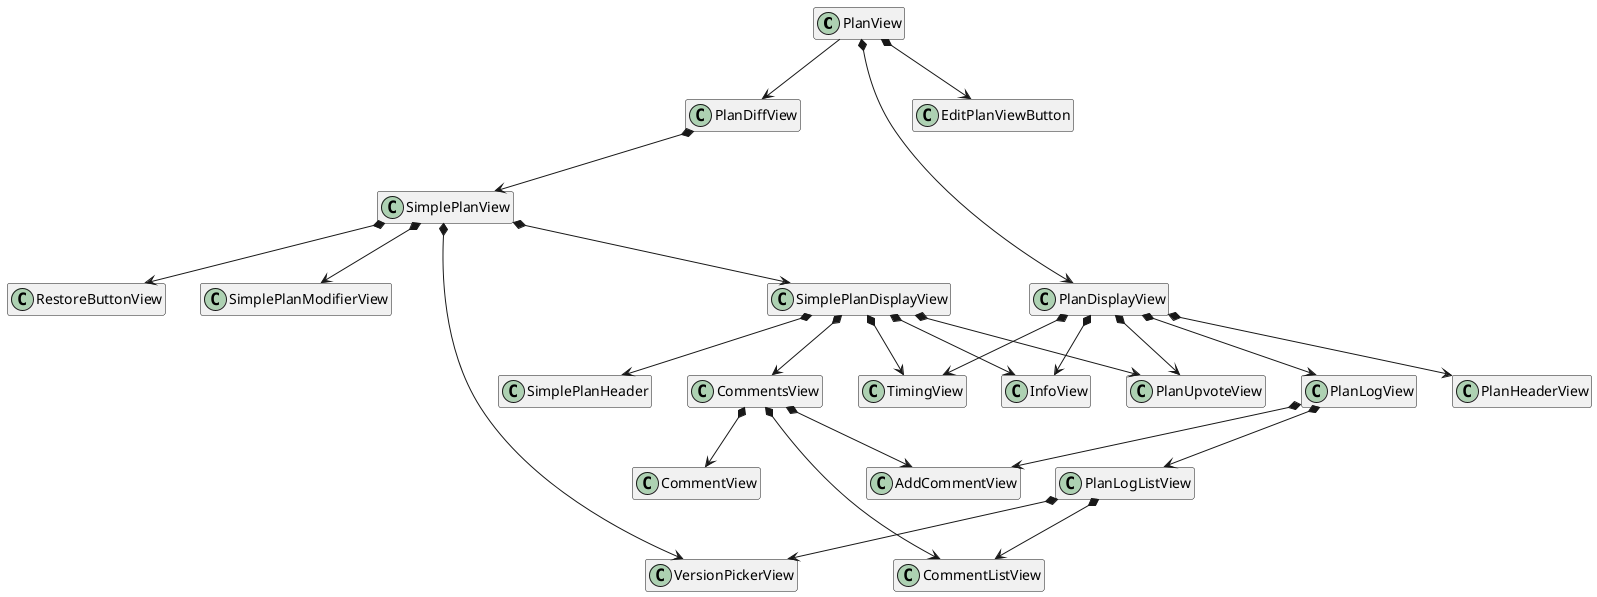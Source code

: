 @startuml

hide empty members

PlanView --> PlanDiffView
PlanView *--> EditPlanViewButton

PlanDiffView *--> SimplePlanView

SimplePlanView *--> VersionPickerView
SimplePlanView *--> RestoreButtonView
SimplePlanView *--> SimplePlanModifierView
SimplePlanView *--> SimplePlanDisplayView
SimplePlanDisplayView *--> SimplePlanHeader
SimplePlanDisplayView *--> PlanUpvoteView
SimplePlanDisplayView *--> TimingView
SimplePlanDisplayView *--> InfoView
SimplePlanDisplayView *--> CommentsView
CommentsView *--> CommentListView
CommentsView *--> AddCommentView

PlanView *--> PlanDisplayView
PlanDisplayView *--> PlanHeaderView
PlanDisplayView *--> PlanUpvoteView
PlanDisplayView *--> TimingView
PlanDisplayView *--> InfoView
PlanDisplayView *--> PlanLogView
PlanLogView *--> PlanLogListView
PlanLogView *--> AddCommentView
PlanLogListView *--> VersionPickerView
PlanLogListView *--> CommentListView

CommentsView *--> CommentView

@enduml
